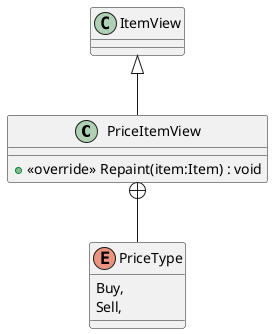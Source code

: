 @startuml
class PriceItemView {
    + <<override>> Repaint(item:Item) : void
}
enum PriceType {
    Buy,
    Sell,
}
ItemView <|-- PriceItemView
PriceItemView +-- PriceType
@enduml
